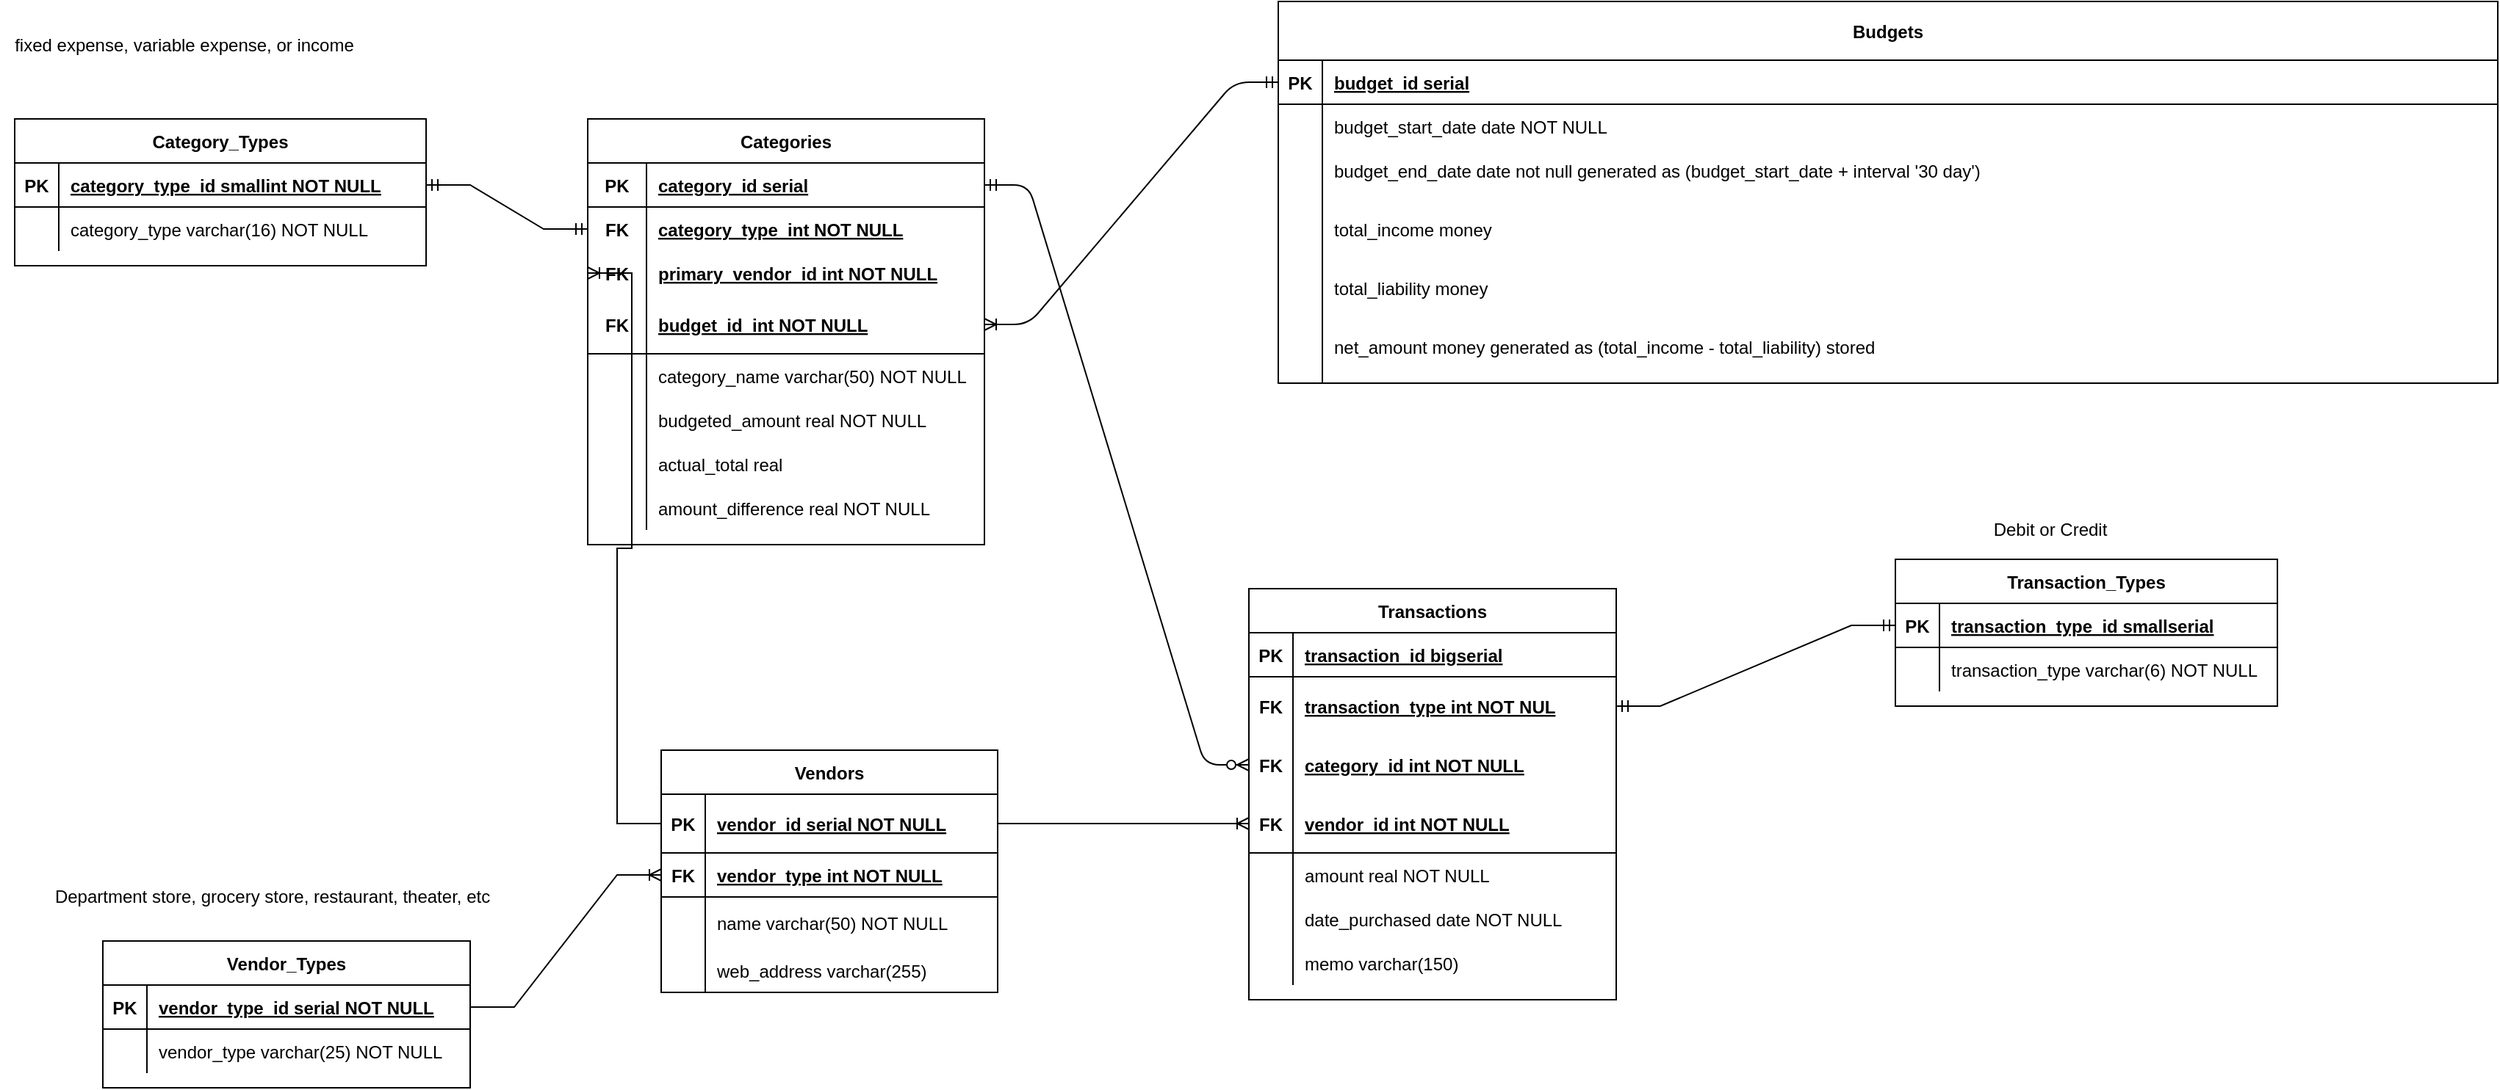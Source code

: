 <mxfile version="15.4.0" type="device"><diagram id="R2lEEEUBdFMjLlhIrx00" name="Page-1"><mxGraphModel dx="5356" dy="3713" grid="1" gridSize="10" guides="1" tooltips="1" connect="1" arrows="1" fold="1" page="1" pageScale="1" pageWidth="850" pageHeight="1100" math="0" shadow="0" extFonts="Permanent Marker^https://fonts.googleapis.com/css?family=Permanent+Marker"><root><mxCell id="0"/><mxCell id="1" parent="0"/><mxCell id="C-vyLk0tnHw3VtMMgP7b-23" value="Budgets" style="shape=table;startSize=40;container=1;collapsible=1;childLayout=tableLayout;fixedRows=1;rowLines=0;fontStyle=1;align=center;resizeLast=1;" parent="1" vertex="1"><mxGeometry x="500" y="210" width="830" height="260" as="geometry"/></mxCell><mxCell id="C-vyLk0tnHw3VtMMgP7b-24" value="" style="shape=partialRectangle;collapsible=0;dropTarget=0;pointerEvents=0;fillColor=none;points=[[0,0.5],[1,0.5]];portConstraint=eastwest;top=0;left=0;right=0;bottom=1;" parent="C-vyLk0tnHw3VtMMgP7b-23" vertex="1"><mxGeometry y="40" width="830" height="30" as="geometry"/></mxCell><mxCell id="C-vyLk0tnHw3VtMMgP7b-25" value="PK" style="shape=partialRectangle;overflow=hidden;connectable=0;fillColor=none;top=0;left=0;bottom=0;right=0;fontStyle=1;" parent="C-vyLk0tnHw3VtMMgP7b-24" vertex="1"><mxGeometry width="30" height="30" as="geometry"><mxRectangle width="30" height="30" as="alternateBounds"/></mxGeometry></mxCell><mxCell id="C-vyLk0tnHw3VtMMgP7b-26" value="budget_id serial" style="shape=partialRectangle;overflow=hidden;connectable=0;fillColor=none;top=0;left=0;bottom=0;right=0;align=left;spacingLeft=6;fontStyle=5;" parent="C-vyLk0tnHw3VtMMgP7b-24" vertex="1"><mxGeometry x="30" width="800" height="30" as="geometry"><mxRectangle width="800" height="30" as="alternateBounds"/></mxGeometry></mxCell><mxCell id="qUWkwfPhfzS0zYmgDvZt-23" value="" style="shape=partialRectangle;collapsible=0;dropTarget=0;pointerEvents=0;fillColor=none;top=0;left=0;bottom=0;right=0;points=[[0,0.5],[1,0.5]];portConstraint=eastwest;" parent="C-vyLk0tnHw3VtMMgP7b-23" vertex="1"><mxGeometry y="70" width="830" height="30" as="geometry"/></mxCell><mxCell id="qUWkwfPhfzS0zYmgDvZt-24" value="" style="shape=partialRectangle;connectable=0;fillColor=none;top=0;left=0;bottom=0;right=0;editable=1;overflow=hidden;" parent="qUWkwfPhfzS0zYmgDvZt-23" vertex="1"><mxGeometry width="30" height="30" as="geometry"><mxRectangle width="30" height="30" as="alternateBounds"/></mxGeometry></mxCell><mxCell id="qUWkwfPhfzS0zYmgDvZt-25" value="budget_start_date date NOT NULL" style="shape=partialRectangle;connectable=0;fillColor=none;top=0;left=0;bottom=0;right=0;align=left;spacingLeft=6;overflow=hidden;" parent="qUWkwfPhfzS0zYmgDvZt-23" vertex="1"><mxGeometry x="30" width="800" height="30" as="geometry"><mxRectangle width="800" height="30" as="alternateBounds"/></mxGeometry></mxCell><mxCell id="6h3p7S0z8rAu-iJ2Mbxs-1" value="" style="shape=partialRectangle;collapsible=0;dropTarget=0;pointerEvents=0;fillColor=none;top=0;left=0;bottom=0;right=0;points=[[0,0.5],[1,0.5]];portConstraint=eastwest;" parent="C-vyLk0tnHw3VtMMgP7b-23" vertex="1"><mxGeometry y="100" width="830" height="30" as="geometry"/></mxCell><mxCell id="6h3p7S0z8rAu-iJ2Mbxs-2" value="" style="shape=partialRectangle;connectable=0;fillColor=none;top=0;left=0;bottom=0;right=0;editable=1;overflow=hidden;" parent="6h3p7S0z8rAu-iJ2Mbxs-1" vertex="1"><mxGeometry width="30" height="30" as="geometry"><mxRectangle width="30" height="30" as="alternateBounds"/></mxGeometry></mxCell><mxCell id="6h3p7S0z8rAu-iJ2Mbxs-3" value="budget_end_date date not null generated as (budget_start_date + interval '30 day')" style="shape=partialRectangle;connectable=0;fillColor=none;top=0;left=0;bottom=0;right=0;align=left;spacingLeft=6;overflow=hidden;" parent="6h3p7S0z8rAu-iJ2Mbxs-1" vertex="1"><mxGeometry x="30" width="800" height="30" as="geometry"><mxRectangle width="800" height="30" as="alternateBounds"/></mxGeometry></mxCell><mxCell id="qUWkwfPhfzS0zYmgDvZt-26" value="" style="shape=partialRectangle;collapsible=0;dropTarget=0;pointerEvents=0;fillColor=none;top=0;left=0;bottom=0;right=0;points=[[0,0.5],[1,0.5]];portConstraint=eastwest;" parent="C-vyLk0tnHw3VtMMgP7b-23" vertex="1"><mxGeometry y="130" width="830" height="50" as="geometry"/></mxCell><mxCell id="qUWkwfPhfzS0zYmgDvZt-27" value="" style="shape=partialRectangle;connectable=0;fillColor=none;top=0;left=0;bottom=0;right=0;editable=1;overflow=hidden;" parent="qUWkwfPhfzS0zYmgDvZt-26" vertex="1"><mxGeometry width="30" height="50" as="geometry"><mxRectangle width="30" height="50" as="alternateBounds"/></mxGeometry></mxCell><mxCell id="qUWkwfPhfzS0zYmgDvZt-28" value="total_income money" style="shape=partialRectangle;connectable=0;fillColor=none;top=0;left=0;bottom=0;right=0;align=left;spacingLeft=6;overflow=hidden;" parent="qUWkwfPhfzS0zYmgDvZt-26" vertex="1"><mxGeometry x="30" width="800" height="50" as="geometry"><mxRectangle width="800" height="50" as="alternateBounds"/></mxGeometry></mxCell><mxCell id="qUWkwfPhfzS0zYmgDvZt-29" value="" style="shape=partialRectangle;collapsible=0;dropTarget=0;pointerEvents=0;fillColor=none;top=0;left=0;bottom=0;right=0;points=[[0,0.5],[1,0.5]];portConstraint=eastwest;" parent="C-vyLk0tnHw3VtMMgP7b-23" vertex="1"><mxGeometry y="180" width="830" height="30" as="geometry"/></mxCell><mxCell id="qUWkwfPhfzS0zYmgDvZt-30" value="" style="shape=partialRectangle;connectable=0;fillColor=none;top=0;left=0;bottom=0;right=0;editable=1;overflow=hidden;" parent="qUWkwfPhfzS0zYmgDvZt-29" vertex="1"><mxGeometry width="30" height="30" as="geometry"><mxRectangle width="30" height="30" as="alternateBounds"/></mxGeometry></mxCell><mxCell id="qUWkwfPhfzS0zYmgDvZt-31" value="total_liability money" style="shape=partialRectangle;connectable=0;fillColor=none;top=0;left=0;bottom=0;right=0;align=left;spacingLeft=6;overflow=hidden;" parent="qUWkwfPhfzS0zYmgDvZt-29" vertex="1"><mxGeometry x="30" width="800" height="30" as="geometry"><mxRectangle width="800" height="30" as="alternateBounds"/></mxGeometry></mxCell><mxCell id="qUWkwfPhfzS0zYmgDvZt-32" value="" style="shape=partialRectangle;collapsible=0;dropTarget=0;pointerEvents=0;fillColor=none;top=0;left=0;bottom=0;right=0;points=[[0,0.5],[1,0.5]];portConstraint=eastwest;" parent="C-vyLk0tnHw3VtMMgP7b-23" vertex="1"><mxGeometry y="210" width="830" height="50" as="geometry"/></mxCell><mxCell id="qUWkwfPhfzS0zYmgDvZt-33" value="" style="shape=partialRectangle;connectable=0;fillColor=none;top=0;left=0;bottom=0;right=0;editable=1;overflow=hidden;" parent="qUWkwfPhfzS0zYmgDvZt-32" vertex="1"><mxGeometry width="30" height="50" as="geometry"><mxRectangle width="30" height="50" as="alternateBounds"/></mxGeometry></mxCell><mxCell id="qUWkwfPhfzS0zYmgDvZt-34" value="net_amount money generated as (total_income - total_liability) stored" style="shape=partialRectangle;connectable=0;fillColor=none;top=0;left=0;bottom=0;right=0;align=left;spacingLeft=6;overflow=hidden;" parent="qUWkwfPhfzS0zYmgDvZt-32" vertex="1"><mxGeometry x="30" width="800" height="50" as="geometry"><mxRectangle width="800" height="50" as="alternateBounds"/></mxGeometry></mxCell><mxCell id="bCiu5yoj4tJLOMNG9qc0-5" value="Categories" style="shape=table;startSize=30;container=1;collapsible=1;childLayout=tableLayout;fixedRows=1;rowLines=0;fontStyle=1;align=center;resizeLast=1;" parent="1" vertex="1"><mxGeometry x="30" y="290" width="270" height="290.0" as="geometry"/></mxCell><mxCell id="bCiu5yoj4tJLOMNG9qc0-6" value="" style="shape=partialRectangle;collapsible=0;dropTarget=0;pointerEvents=0;fillColor=none;top=0;left=0;bottom=1;right=0;points=[[0,0.5],[1,0.5]];portConstraint=eastwest;" parent="bCiu5yoj4tJLOMNG9qc0-5" vertex="1"><mxGeometry y="30" width="270" height="30" as="geometry"/></mxCell><mxCell id="bCiu5yoj4tJLOMNG9qc0-7" value="PK" style="shape=partialRectangle;connectable=0;fillColor=none;top=0;left=0;bottom=0;right=0;fontStyle=1;overflow=hidden;" parent="bCiu5yoj4tJLOMNG9qc0-6" vertex="1"><mxGeometry width="40" height="30" as="geometry"><mxRectangle width="40" height="30" as="alternateBounds"/></mxGeometry></mxCell><mxCell id="bCiu5yoj4tJLOMNG9qc0-8" value="category_id serial" style="shape=partialRectangle;connectable=0;fillColor=none;top=0;left=0;bottom=0;right=0;align=left;spacingLeft=6;fontStyle=5;overflow=hidden;" parent="bCiu5yoj4tJLOMNG9qc0-6" vertex="1"><mxGeometry x="40" width="230" height="30" as="geometry"><mxRectangle width="230" height="30" as="alternateBounds"/></mxGeometry></mxCell><mxCell id="qUWkwfPhfzS0zYmgDvZt-4" value="" style="shape=partialRectangle;collapsible=0;dropTarget=0;pointerEvents=0;fillColor=none;top=0;left=0;bottom=0;right=0;points=[[0,0.5],[1,0.5]];portConstraint=eastwest;" parent="bCiu5yoj4tJLOMNG9qc0-5" vertex="1"><mxGeometry y="60" width="270" height="30" as="geometry"/></mxCell><mxCell id="qUWkwfPhfzS0zYmgDvZt-5" value="FK" style="shape=partialRectangle;connectable=0;fillColor=none;top=0;left=0;bottom=0;right=0;editable=1;overflow=hidden;fontStyle=1" parent="qUWkwfPhfzS0zYmgDvZt-4" vertex="1"><mxGeometry width="40" height="30" as="geometry"><mxRectangle width="40" height="30" as="alternateBounds"/></mxGeometry></mxCell><mxCell id="qUWkwfPhfzS0zYmgDvZt-6" value="category_type  int NOT NULL" style="shape=partialRectangle;connectable=0;fillColor=none;top=0;left=0;bottom=0;right=0;align=left;spacingLeft=6;overflow=hidden;fontStyle=5" parent="qUWkwfPhfzS0zYmgDvZt-4" vertex="1"><mxGeometry x="40" width="230" height="30" as="geometry"><mxRectangle width="230" height="30" as="alternateBounds"/></mxGeometry></mxCell><mxCell id="7G0obBI6wt5_uYuQG0Az-28" value="" style="shape=partialRectangle;collapsible=0;dropTarget=0;pointerEvents=0;fillColor=none;top=0;left=0;bottom=0;right=0;points=[[0,0.5],[1,0.5]];portConstraint=eastwest;" parent="bCiu5yoj4tJLOMNG9qc0-5" vertex="1"><mxGeometry y="90" width="270" height="30" as="geometry"/></mxCell><mxCell id="7G0obBI6wt5_uYuQG0Az-29" value="FK" style="shape=partialRectangle;connectable=0;fillColor=none;top=0;left=0;bottom=0;right=0;editable=1;overflow=hidden;fontStyle=1" parent="7G0obBI6wt5_uYuQG0Az-28" vertex="1"><mxGeometry width="40" height="30" as="geometry"><mxRectangle width="40" height="30" as="alternateBounds"/></mxGeometry></mxCell><mxCell id="7G0obBI6wt5_uYuQG0Az-30" value="primary_vendor_id int NOT NULL" style="shape=partialRectangle;connectable=0;fillColor=none;top=0;left=0;bottom=0;right=0;align=left;spacingLeft=6;overflow=hidden;fontStyle=5" parent="7G0obBI6wt5_uYuQG0Az-28" vertex="1"><mxGeometry x="40" width="230" height="30" as="geometry"><mxRectangle width="230" height="30" as="alternateBounds"/></mxGeometry></mxCell><mxCell id="bCiu5yoj4tJLOMNG9qc0-33" value="" style="shape=partialRectangle;collapsible=0;dropTarget=0;pointerEvents=0;fillColor=none;top=0;left=0;bottom=1;right=0;points=[[0,0.5],[1,0.5]];portConstraint=eastwest;" parent="bCiu5yoj4tJLOMNG9qc0-5" vertex="1"><mxGeometry y="120" width="270" height="40" as="geometry"/></mxCell><mxCell id="bCiu5yoj4tJLOMNG9qc0-34" value="FK" style="shape=partialRectangle;connectable=0;fillColor=none;top=0;left=0;bottom=0;right=0;fontStyle=1;overflow=hidden;" parent="bCiu5yoj4tJLOMNG9qc0-33" vertex="1"><mxGeometry width="40" height="40" as="geometry"><mxRectangle width="40" height="40" as="alternateBounds"/></mxGeometry></mxCell><mxCell id="bCiu5yoj4tJLOMNG9qc0-35" value="budget_id  int NOT NULL" style="shape=partialRectangle;connectable=0;fillColor=none;top=0;left=0;bottom=0;right=0;align=left;spacingLeft=6;fontStyle=5;overflow=hidden;" parent="bCiu5yoj4tJLOMNG9qc0-33" vertex="1"><mxGeometry x="40" width="230" height="40" as="geometry"><mxRectangle width="230" height="40" as="alternateBounds"/></mxGeometry></mxCell><mxCell id="bCiu5yoj4tJLOMNG9qc0-9" value="" style="shape=partialRectangle;collapsible=0;dropTarget=0;pointerEvents=0;fillColor=none;top=0;left=0;bottom=0;right=0;points=[[0,0.5],[1,0.5]];portConstraint=eastwest;" parent="bCiu5yoj4tJLOMNG9qc0-5" vertex="1"><mxGeometry y="160" width="270" height="30" as="geometry"/></mxCell><mxCell id="bCiu5yoj4tJLOMNG9qc0-10" value="" style="shape=partialRectangle;connectable=0;fillColor=none;top=0;left=0;bottom=0;right=0;editable=1;overflow=hidden;" parent="bCiu5yoj4tJLOMNG9qc0-9" vertex="1"><mxGeometry width="40" height="30" as="geometry"><mxRectangle width="40" height="30" as="alternateBounds"/></mxGeometry></mxCell><mxCell id="bCiu5yoj4tJLOMNG9qc0-11" value="category_name varchar(50) NOT NULL" style="shape=partialRectangle;connectable=0;fillColor=none;top=0;left=0;bottom=0;right=0;align=left;spacingLeft=6;overflow=hidden;" parent="bCiu5yoj4tJLOMNG9qc0-9" vertex="1"><mxGeometry x="40" width="230" height="30" as="geometry"><mxRectangle width="230" height="30" as="alternateBounds"/></mxGeometry></mxCell><mxCell id="tl5vBV0UlbsPllVj6zIj-29" value="" style="shape=partialRectangle;collapsible=0;dropTarget=0;pointerEvents=0;fillColor=none;top=0;left=0;bottom=0;right=0;points=[[0,0.5],[1,0.5]];portConstraint=eastwest;" parent="bCiu5yoj4tJLOMNG9qc0-5" vertex="1"><mxGeometry y="190" width="270" height="30" as="geometry"/></mxCell><mxCell id="tl5vBV0UlbsPllVj6zIj-30" value="" style="shape=partialRectangle;connectable=0;fillColor=none;top=0;left=0;bottom=0;right=0;editable=1;overflow=hidden;" parent="tl5vBV0UlbsPllVj6zIj-29" vertex="1"><mxGeometry width="40" height="30" as="geometry"><mxRectangle width="40" height="30" as="alternateBounds"/></mxGeometry></mxCell><mxCell id="tl5vBV0UlbsPllVj6zIj-31" value="budgeted_amount real NOT NULL" style="shape=partialRectangle;connectable=0;fillColor=none;top=0;left=0;bottom=0;right=0;align=left;spacingLeft=6;overflow=hidden;" parent="tl5vBV0UlbsPllVj6zIj-29" vertex="1"><mxGeometry x="40" width="230" height="30" as="geometry"><mxRectangle width="230" height="30" as="alternateBounds"/></mxGeometry></mxCell><mxCell id="tl5vBV0UlbsPllVj6zIj-32" value="" style="shape=partialRectangle;collapsible=0;dropTarget=0;pointerEvents=0;fillColor=none;top=0;left=0;bottom=0;right=0;points=[[0,0.5],[1,0.5]];portConstraint=eastwest;" parent="bCiu5yoj4tJLOMNG9qc0-5" vertex="1"><mxGeometry y="220" width="270" height="30" as="geometry"/></mxCell><mxCell id="tl5vBV0UlbsPllVj6zIj-33" value="" style="shape=partialRectangle;connectable=0;fillColor=none;top=0;left=0;bottom=0;right=0;editable=1;overflow=hidden;" parent="tl5vBV0UlbsPllVj6zIj-32" vertex="1"><mxGeometry width="40" height="30" as="geometry"><mxRectangle width="40" height="30" as="alternateBounds"/></mxGeometry></mxCell><mxCell id="tl5vBV0UlbsPllVj6zIj-34" value="actual_total real" style="shape=partialRectangle;connectable=0;fillColor=none;top=0;left=0;bottom=0;right=0;align=left;spacingLeft=6;overflow=hidden;" parent="tl5vBV0UlbsPllVj6zIj-32" vertex="1"><mxGeometry x="40" width="230" height="30" as="geometry"><mxRectangle width="230" height="30" as="alternateBounds"/></mxGeometry></mxCell><mxCell id="qUWkwfPhfzS0zYmgDvZt-1" value="" style="shape=partialRectangle;collapsible=0;dropTarget=0;pointerEvents=0;fillColor=none;top=0;left=0;bottom=0;right=0;points=[[0,0.5],[1,0.5]];portConstraint=eastwest;" parent="bCiu5yoj4tJLOMNG9qc0-5" vertex="1"><mxGeometry y="250" width="270" height="30" as="geometry"/></mxCell><mxCell id="qUWkwfPhfzS0zYmgDvZt-2" value="" style="shape=partialRectangle;connectable=0;fillColor=none;top=0;left=0;bottom=0;right=0;editable=1;overflow=hidden;" parent="qUWkwfPhfzS0zYmgDvZt-1" vertex="1"><mxGeometry width="40" height="30" as="geometry"><mxRectangle width="40" height="30" as="alternateBounds"/></mxGeometry></mxCell><mxCell id="qUWkwfPhfzS0zYmgDvZt-3" value="amount_difference real NOT NULL" style="shape=partialRectangle;connectable=0;fillColor=none;top=0;left=0;bottom=0;right=0;align=left;spacingLeft=6;overflow=hidden;" parent="qUWkwfPhfzS0zYmgDvZt-1" vertex="1"><mxGeometry x="40" width="230" height="30" as="geometry"><mxRectangle width="230" height="30" as="alternateBounds"/></mxGeometry></mxCell><mxCell id="bCiu5yoj4tJLOMNG9qc0-19" value="" style="edgeStyle=entityRelationEdgeStyle;fontSize=12;html=1;endArrow=ERoneToMany;startArrow=ERmandOne;exitX=0;exitY=0.5;exitDx=0;exitDy=0;entryX=1;entryY=0.5;entryDx=0;entryDy=0;" parent="1" source="C-vyLk0tnHw3VtMMgP7b-24" target="bCiu5yoj4tJLOMNG9qc0-33" edge="1"><mxGeometry width="100" height="100" relative="1" as="geometry"><mxPoint x="497.75" y="297.29" as="sourcePoint"/><mxPoint x="440" y="270" as="targetPoint"/></mxGeometry></mxCell><mxCell id="bCiu5yoj4tJLOMNG9qc0-20" value="Transactions" style="shape=table;startSize=30;container=1;collapsible=1;childLayout=tableLayout;fixedRows=1;rowLines=0;fontStyle=1;align=center;resizeLast=1;" parent="1" vertex="1"><mxGeometry x="480" y="610" width="250" height="280" as="geometry"/></mxCell><mxCell id="bCiu5yoj4tJLOMNG9qc0-21" value="" style="shape=partialRectangle;collapsible=0;dropTarget=0;pointerEvents=0;fillColor=none;top=0;left=0;bottom=1;right=0;points=[[0,0.5],[1,0.5]];portConstraint=eastwest;" parent="bCiu5yoj4tJLOMNG9qc0-20" vertex="1"><mxGeometry y="30" width="250" height="30" as="geometry"/></mxCell><mxCell id="bCiu5yoj4tJLOMNG9qc0-22" value="PK" style="shape=partialRectangle;connectable=0;fillColor=none;top=0;left=0;bottom=0;right=0;fontStyle=1;overflow=hidden;" parent="bCiu5yoj4tJLOMNG9qc0-21" vertex="1"><mxGeometry width="30" height="30" as="geometry"><mxRectangle width="30" height="30" as="alternateBounds"/></mxGeometry></mxCell><mxCell id="bCiu5yoj4tJLOMNG9qc0-23" value="transaction_id bigserial" style="shape=partialRectangle;connectable=0;fillColor=none;top=0;left=0;bottom=0;right=0;align=left;spacingLeft=6;fontStyle=5;overflow=hidden;" parent="bCiu5yoj4tJLOMNG9qc0-21" vertex="1"><mxGeometry x="30" width="220" height="30" as="geometry"><mxRectangle width="220" height="30" as="alternateBounds"/></mxGeometry></mxCell><mxCell id="qUWkwfPhfzS0zYmgDvZt-41" value="" style="shape=partialRectangle;collapsible=0;dropTarget=0;pointerEvents=0;fillColor=none;top=0;left=0;bottom=0;right=0;points=[[0,0.5],[1,0.5]];portConstraint=eastwest;" parent="bCiu5yoj4tJLOMNG9qc0-20" vertex="1"><mxGeometry y="60" width="250" height="40" as="geometry"/></mxCell><mxCell id="qUWkwfPhfzS0zYmgDvZt-42" value="FK" style="shape=partialRectangle;connectable=0;fillColor=none;top=0;left=0;bottom=0;right=0;editable=1;overflow=hidden;fontStyle=1" parent="qUWkwfPhfzS0zYmgDvZt-41" vertex="1"><mxGeometry width="30" height="40" as="geometry"><mxRectangle width="30" height="40" as="alternateBounds"/></mxGeometry></mxCell><mxCell id="qUWkwfPhfzS0zYmgDvZt-43" value="transaction_type int NOT NUL" style="shape=partialRectangle;connectable=0;fillColor=none;top=0;left=0;bottom=0;right=0;align=left;spacingLeft=6;overflow=hidden;fontStyle=5" parent="qUWkwfPhfzS0zYmgDvZt-41" vertex="1"><mxGeometry x="30" width="220" height="40" as="geometry"><mxRectangle width="220" height="40" as="alternateBounds"/></mxGeometry></mxCell><mxCell id="bCiu5yoj4tJLOMNG9qc0-30" value="" style="shape=partialRectangle;collapsible=0;dropTarget=0;pointerEvents=0;fillColor=none;top=0;left=0;bottom=0;right=0;points=[[0,0.5],[1,0.5]];portConstraint=eastwest;" parent="bCiu5yoj4tJLOMNG9qc0-20" vertex="1"><mxGeometry y="100" width="250" height="40" as="geometry"/></mxCell><mxCell id="bCiu5yoj4tJLOMNG9qc0-31" value="FK" style="shape=partialRectangle;connectable=0;fillColor=none;top=0;left=0;bottom=0;right=0;editable=1;overflow=hidden;fontStyle=1" parent="bCiu5yoj4tJLOMNG9qc0-30" vertex="1"><mxGeometry width="30" height="40" as="geometry"><mxRectangle width="30" height="40" as="alternateBounds"/></mxGeometry></mxCell><mxCell id="bCiu5yoj4tJLOMNG9qc0-32" value="category_id int NOT NULL" style="shape=partialRectangle;connectable=0;fillColor=none;top=0;left=0;bottom=0;right=0;align=left;spacingLeft=6;overflow=hidden;fontStyle=5" parent="bCiu5yoj4tJLOMNG9qc0-30" vertex="1"><mxGeometry x="30" width="220" height="40" as="geometry"><mxRectangle width="220" height="40" as="alternateBounds"/></mxGeometry></mxCell><mxCell id="bCiu5yoj4tJLOMNG9qc0-49" value="" style="shape=partialRectangle;collapsible=0;dropTarget=0;pointerEvents=0;fillColor=none;top=0;left=0;bottom=1;right=0;points=[[0,0.5],[1,0.5]];portConstraint=eastwest;" parent="bCiu5yoj4tJLOMNG9qc0-20" vertex="1"><mxGeometry y="140" width="250" height="40" as="geometry"/></mxCell><mxCell id="bCiu5yoj4tJLOMNG9qc0-50" value="FK" style="shape=partialRectangle;connectable=0;fillColor=none;top=0;left=0;bottom=0;right=0;fontStyle=1;overflow=hidden;" parent="bCiu5yoj4tJLOMNG9qc0-49" vertex="1"><mxGeometry width="30" height="40" as="geometry"><mxRectangle width="30" height="40" as="alternateBounds"/></mxGeometry></mxCell><mxCell id="bCiu5yoj4tJLOMNG9qc0-51" value="vendor_id int NOT NULL" style="shape=partialRectangle;connectable=0;fillColor=none;top=0;left=0;bottom=0;right=0;align=left;spacingLeft=6;fontStyle=5;overflow=hidden;" parent="bCiu5yoj4tJLOMNG9qc0-49" vertex="1"><mxGeometry x="30" width="220" height="40" as="geometry"><mxRectangle width="220" height="40" as="alternateBounds"/></mxGeometry></mxCell><mxCell id="bCiu5yoj4tJLOMNG9qc0-52" value="" style="shape=partialRectangle;collapsible=0;dropTarget=0;pointerEvents=0;fillColor=none;top=0;left=0;bottom=0;right=0;points=[[0,0.5],[1,0.5]];portConstraint=eastwest;" parent="bCiu5yoj4tJLOMNG9qc0-20" vertex="1"><mxGeometry y="180" width="250" height="30" as="geometry"/></mxCell><mxCell id="bCiu5yoj4tJLOMNG9qc0-53" value="" style="shape=partialRectangle;connectable=0;fillColor=none;top=0;left=0;bottom=0;right=0;editable=1;overflow=hidden;" parent="bCiu5yoj4tJLOMNG9qc0-52" vertex="1"><mxGeometry width="30" height="30" as="geometry"><mxRectangle width="30" height="30" as="alternateBounds"/></mxGeometry></mxCell><mxCell id="bCiu5yoj4tJLOMNG9qc0-54" value="amount real NOT NULL" style="shape=partialRectangle;connectable=0;fillColor=none;top=0;left=0;bottom=0;right=0;align=left;spacingLeft=6;overflow=hidden;" parent="bCiu5yoj4tJLOMNG9qc0-52" vertex="1"><mxGeometry x="30" width="220" height="30" as="geometry"><mxRectangle width="220" height="30" as="alternateBounds"/></mxGeometry></mxCell><mxCell id="bCiu5yoj4tJLOMNG9qc0-27" value="" style="shape=partialRectangle;collapsible=0;dropTarget=0;pointerEvents=0;fillColor=none;top=0;left=0;bottom=0;right=0;points=[[0,0.5],[1,0.5]];portConstraint=eastwest;" parent="bCiu5yoj4tJLOMNG9qc0-20" vertex="1"><mxGeometry y="210" width="250" height="30" as="geometry"/></mxCell><mxCell id="bCiu5yoj4tJLOMNG9qc0-28" value="" style="shape=partialRectangle;connectable=0;fillColor=none;top=0;left=0;bottom=0;right=0;editable=1;overflow=hidden;" parent="bCiu5yoj4tJLOMNG9qc0-27" vertex="1"><mxGeometry width="30" height="30" as="geometry"><mxRectangle width="30" height="30" as="alternateBounds"/></mxGeometry></mxCell><mxCell id="bCiu5yoj4tJLOMNG9qc0-29" value="date_purchased date NOT NULL" style="shape=partialRectangle;connectable=0;fillColor=none;top=0;left=0;bottom=0;right=0;align=left;spacingLeft=6;overflow=hidden;" parent="bCiu5yoj4tJLOMNG9qc0-27" vertex="1"><mxGeometry x="30" width="220" height="30" as="geometry"><mxRectangle width="220" height="30" as="alternateBounds"/></mxGeometry></mxCell><mxCell id="qUWkwfPhfzS0zYmgDvZt-35" value="" style="shape=partialRectangle;collapsible=0;dropTarget=0;pointerEvents=0;fillColor=none;top=0;left=0;bottom=0;right=0;points=[[0,0.5],[1,0.5]];portConstraint=eastwest;" parent="bCiu5yoj4tJLOMNG9qc0-20" vertex="1"><mxGeometry y="240" width="250" height="30" as="geometry"/></mxCell><mxCell id="qUWkwfPhfzS0zYmgDvZt-36" value="" style="shape=partialRectangle;connectable=0;fillColor=none;top=0;left=0;bottom=0;right=0;editable=1;overflow=hidden;" parent="qUWkwfPhfzS0zYmgDvZt-35" vertex="1"><mxGeometry width="30" height="30" as="geometry"><mxRectangle width="30" height="30" as="alternateBounds"/></mxGeometry></mxCell><mxCell id="qUWkwfPhfzS0zYmgDvZt-37" value="memo varchar(150)" style="shape=partialRectangle;connectable=0;fillColor=none;top=0;left=0;bottom=0;right=0;align=left;spacingLeft=6;overflow=hidden;" parent="qUWkwfPhfzS0zYmgDvZt-35" vertex="1"><mxGeometry x="30" width="220" height="30" as="geometry"><mxRectangle width="220" height="30" as="alternateBounds"/></mxGeometry></mxCell><mxCell id="bCiu5yoj4tJLOMNG9qc0-55" value="" style="edgeStyle=entityRelationEdgeStyle;fontSize=12;html=1;endArrow=ERzeroToMany;startArrow=ERmandOne;entryX=0;entryY=0.5;entryDx=0;entryDy=0;exitX=1;exitY=0.5;exitDx=0;exitDy=0;" parent="1" source="bCiu5yoj4tJLOMNG9qc0-6" target="bCiu5yoj4tJLOMNG9qc0-30" edge="1"><mxGeometry width="100" height="100" relative="1" as="geometry"><mxPoint x="240" y="500" as="sourcePoint"/><mxPoint x="280" y="620" as="targetPoint"/></mxGeometry></mxCell><mxCell id="qUWkwfPhfzS0zYmgDvZt-8" value="Category_Types" style="shape=table;startSize=30;container=1;collapsible=1;childLayout=tableLayout;fixedRows=1;rowLines=0;fontStyle=1;align=center;resizeLast=1;" parent="1" vertex="1"><mxGeometry x="-360" y="290" width="280" height="100" as="geometry"/></mxCell><mxCell id="qUWkwfPhfzS0zYmgDvZt-9" value="" style="shape=partialRectangle;collapsible=0;dropTarget=0;pointerEvents=0;fillColor=none;top=0;left=0;bottom=1;right=0;points=[[0,0.5],[1,0.5]];portConstraint=eastwest;" parent="qUWkwfPhfzS0zYmgDvZt-8" vertex="1"><mxGeometry y="30" width="280" height="30" as="geometry"/></mxCell><mxCell id="qUWkwfPhfzS0zYmgDvZt-10" value="PK" style="shape=partialRectangle;connectable=0;fillColor=none;top=0;left=0;bottom=0;right=0;fontStyle=1;overflow=hidden;" parent="qUWkwfPhfzS0zYmgDvZt-9" vertex="1"><mxGeometry width="30" height="30" as="geometry"><mxRectangle width="30" height="30" as="alternateBounds"/></mxGeometry></mxCell><mxCell id="qUWkwfPhfzS0zYmgDvZt-11" value="category_type_id smallint NOT NULL" style="shape=partialRectangle;connectable=0;fillColor=none;top=0;left=0;bottom=0;right=0;align=left;spacingLeft=6;fontStyle=5;overflow=hidden;" parent="qUWkwfPhfzS0zYmgDvZt-9" vertex="1"><mxGeometry x="30" width="250" height="30" as="geometry"><mxRectangle width="250" height="30" as="alternateBounds"/></mxGeometry></mxCell><mxCell id="qUWkwfPhfzS0zYmgDvZt-12" value="" style="shape=partialRectangle;collapsible=0;dropTarget=0;pointerEvents=0;fillColor=none;top=0;left=0;bottom=0;right=0;points=[[0,0.5],[1,0.5]];portConstraint=eastwest;" parent="qUWkwfPhfzS0zYmgDvZt-8" vertex="1"><mxGeometry y="60" width="280" height="30" as="geometry"/></mxCell><mxCell id="qUWkwfPhfzS0zYmgDvZt-13" value="" style="shape=partialRectangle;connectable=0;fillColor=none;top=0;left=0;bottom=0;right=0;editable=1;overflow=hidden;" parent="qUWkwfPhfzS0zYmgDvZt-12" vertex="1"><mxGeometry width="30" height="30" as="geometry"><mxRectangle width="30" height="30" as="alternateBounds"/></mxGeometry></mxCell><mxCell id="qUWkwfPhfzS0zYmgDvZt-14" value="category_type varchar(16) NOT NULL" style="shape=partialRectangle;connectable=0;fillColor=none;top=0;left=0;bottom=0;right=0;align=left;spacingLeft=6;overflow=hidden;" parent="qUWkwfPhfzS0zYmgDvZt-12" vertex="1"><mxGeometry x="30" width="250" height="30" as="geometry"><mxRectangle width="250" height="30" as="alternateBounds"/></mxGeometry></mxCell><mxCell id="qUWkwfPhfzS0zYmgDvZt-21" value="fixed expense, variable expense, or income" style="text;html=1;align=center;verticalAlign=middle;resizable=0;points=[];autosize=1;strokeColor=none;fillColor=none;" parent="1" vertex="1"><mxGeometry x="-370" y="230" width="250" height="20" as="geometry"/></mxCell><mxCell id="qUWkwfPhfzS0zYmgDvZt-22" value="" style="edgeStyle=entityRelationEdgeStyle;fontSize=12;html=1;endArrow=ERmandOne;startArrow=ERmandOne;rounded=0;exitX=1;exitY=0.5;exitDx=0;exitDy=0;entryX=0;entryY=0.5;entryDx=0;entryDy=0;" parent="1" source="qUWkwfPhfzS0zYmgDvZt-9" target="qUWkwfPhfzS0zYmgDvZt-4" edge="1"><mxGeometry width="100" height="100" relative="1" as="geometry"><mxPoint x="-90" y="480" as="sourcePoint"/><mxPoint x="10" y="380" as="targetPoint"/></mxGeometry></mxCell><mxCell id="qUWkwfPhfzS0zYmgDvZt-44" value="Transaction_Types" style="shape=table;startSize=30;container=1;collapsible=1;childLayout=tableLayout;fixedRows=1;rowLines=0;fontStyle=1;align=center;resizeLast=1;" parent="1" vertex="1"><mxGeometry x="920" y="590" width="260" height="100" as="geometry"/></mxCell><mxCell id="qUWkwfPhfzS0zYmgDvZt-45" value="" style="shape=partialRectangle;collapsible=0;dropTarget=0;pointerEvents=0;fillColor=none;top=0;left=0;bottom=1;right=0;points=[[0,0.5],[1,0.5]];portConstraint=eastwest;" parent="qUWkwfPhfzS0zYmgDvZt-44" vertex="1"><mxGeometry y="30" width="260" height="30" as="geometry"/></mxCell><mxCell id="qUWkwfPhfzS0zYmgDvZt-46" value="PK" style="shape=partialRectangle;connectable=0;fillColor=none;top=0;left=0;bottom=0;right=0;fontStyle=1;overflow=hidden;" parent="qUWkwfPhfzS0zYmgDvZt-45" vertex="1"><mxGeometry width="30" height="30" as="geometry"><mxRectangle width="30" height="30" as="alternateBounds"/></mxGeometry></mxCell><mxCell id="qUWkwfPhfzS0zYmgDvZt-47" value="transaction_type_id smallserial" style="shape=partialRectangle;connectable=0;fillColor=none;top=0;left=0;bottom=0;right=0;align=left;spacingLeft=6;fontStyle=5;overflow=hidden;" parent="qUWkwfPhfzS0zYmgDvZt-45" vertex="1"><mxGeometry x="30" width="230" height="30" as="geometry"><mxRectangle width="230" height="30" as="alternateBounds"/></mxGeometry></mxCell><mxCell id="qUWkwfPhfzS0zYmgDvZt-48" value="" style="shape=partialRectangle;collapsible=0;dropTarget=0;pointerEvents=0;fillColor=none;top=0;left=0;bottom=0;right=0;points=[[0,0.5],[1,0.5]];portConstraint=eastwest;" parent="qUWkwfPhfzS0zYmgDvZt-44" vertex="1"><mxGeometry y="60" width="260" height="30" as="geometry"/></mxCell><mxCell id="qUWkwfPhfzS0zYmgDvZt-49" value="" style="shape=partialRectangle;connectable=0;fillColor=none;top=0;left=0;bottom=0;right=0;editable=1;overflow=hidden;" parent="qUWkwfPhfzS0zYmgDvZt-48" vertex="1"><mxGeometry width="30" height="30" as="geometry"><mxRectangle width="30" height="30" as="alternateBounds"/></mxGeometry></mxCell><mxCell id="qUWkwfPhfzS0zYmgDvZt-50" value="transaction_type varchar(6) NOT NULL" style="shape=partialRectangle;connectable=0;fillColor=none;top=0;left=0;bottom=0;right=0;align=left;spacingLeft=6;overflow=hidden;" parent="qUWkwfPhfzS0zYmgDvZt-48" vertex="1"><mxGeometry x="30" width="230" height="30" as="geometry"><mxRectangle width="230" height="30" as="alternateBounds"/></mxGeometry></mxCell><mxCell id="qUWkwfPhfzS0zYmgDvZt-57" value="Debit or Credit" style="text;html=1;align=center;verticalAlign=middle;resizable=0;points=[];autosize=1;strokeColor=none;fillColor=none;" parent="1" vertex="1"><mxGeometry x="980" y="560" width="90" height="20" as="geometry"/></mxCell><mxCell id="qUWkwfPhfzS0zYmgDvZt-58" value="" style="edgeStyle=entityRelationEdgeStyle;fontSize=12;html=1;endArrow=ERmandOne;startArrow=ERmandOne;rounded=0;entryX=0;entryY=0.5;entryDx=0;entryDy=0;exitX=1;exitY=0.5;exitDx=0;exitDy=0;" parent="1" source="qUWkwfPhfzS0zYmgDvZt-41" target="qUWkwfPhfzS0zYmgDvZt-45" edge="1"><mxGeometry width="100" height="100" relative="1" as="geometry"><mxPoint x="760" y="820" as="sourcePoint"/><mxPoint x="860" y="720" as="targetPoint"/></mxGeometry></mxCell><mxCell id="7G0obBI6wt5_uYuQG0Az-14" value="Vendors" style="shape=table;startSize=30;container=1;collapsible=1;childLayout=tableLayout;fixedRows=1;rowLines=0;fontStyle=1;align=center;resizeLast=1;" parent="1" vertex="1"><mxGeometry x="80" y="720" width="229" height="165.0" as="geometry"/></mxCell><mxCell id="7G0obBI6wt5_uYuQG0Az-15" value="" style="shape=partialRectangle;collapsible=0;dropTarget=0;pointerEvents=0;fillColor=none;top=0;left=0;bottom=1;right=0;points=[[0,0.5],[1,0.5]];portConstraint=eastwest;" parent="7G0obBI6wt5_uYuQG0Az-14" vertex="1"><mxGeometry y="30" width="229" height="40" as="geometry"/></mxCell><mxCell id="7G0obBI6wt5_uYuQG0Az-16" value="PK" style="shape=partialRectangle;connectable=0;fillColor=none;top=0;left=0;bottom=0;right=0;fontStyle=1;overflow=hidden;" parent="7G0obBI6wt5_uYuQG0Az-15" vertex="1"><mxGeometry width="30" height="40" as="geometry"><mxRectangle width="30" height="40" as="alternateBounds"/></mxGeometry></mxCell><mxCell id="7G0obBI6wt5_uYuQG0Az-17" value="vendor_id serial NOT NULL" style="shape=partialRectangle;connectable=0;fillColor=none;top=0;left=0;bottom=0;right=0;align=left;spacingLeft=6;fontStyle=5;overflow=hidden;" parent="7G0obBI6wt5_uYuQG0Az-15" vertex="1"><mxGeometry x="30" width="199" height="40" as="geometry"><mxRectangle width="199" height="40" as="alternateBounds"/></mxGeometry></mxCell><mxCell id="7G0obBI6wt5_uYuQG0Az-38" value="" style="shape=partialRectangle;collapsible=0;dropTarget=0;pointerEvents=0;fillColor=none;top=0;left=0;bottom=1;right=0;points=[[0,0.5],[1,0.5]];portConstraint=eastwest;" parent="7G0obBI6wt5_uYuQG0Az-14" vertex="1"><mxGeometry y="70" width="229" height="30" as="geometry"/></mxCell><mxCell id="7G0obBI6wt5_uYuQG0Az-39" value="FK" style="shape=partialRectangle;connectable=0;fillColor=none;top=0;left=0;bottom=0;right=0;fontStyle=1;overflow=hidden;" parent="7G0obBI6wt5_uYuQG0Az-38" vertex="1"><mxGeometry width="30" height="30" as="geometry"><mxRectangle width="30" height="30" as="alternateBounds"/></mxGeometry></mxCell><mxCell id="7G0obBI6wt5_uYuQG0Az-40" value="vendor_type int NOT NULL" style="shape=partialRectangle;connectable=0;fillColor=none;top=0;left=0;bottom=0;right=0;align=left;spacingLeft=6;fontStyle=5;overflow=hidden;" parent="7G0obBI6wt5_uYuQG0Az-38" vertex="1"><mxGeometry x="30" width="199" height="30" as="geometry"><mxRectangle width="199" height="30" as="alternateBounds"/></mxGeometry></mxCell><mxCell id="7G0obBI6wt5_uYuQG0Az-18" value="" style="shape=partialRectangle;collapsible=0;dropTarget=0;pointerEvents=0;fillColor=none;top=0;left=0;bottom=0;right=0;points=[[0,0.5],[1,0.5]];portConstraint=eastwest;" parent="7G0obBI6wt5_uYuQG0Az-14" vertex="1"><mxGeometry y="100" width="229" height="35" as="geometry"/></mxCell><mxCell id="7G0obBI6wt5_uYuQG0Az-19" value="" style="shape=partialRectangle;connectable=0;fillColor=none;top=0;left=0;bottom=0;right=0;editable=1;overflow=hidden;" parent="7G0obBI6wt5_uYuQG0Az-18" vertex="1"><mxGeometry width="30" height="35" as="geometry"><mxRectangle width="30" height="35" as="alternateBounds"/></mxGeometry></mxCell><mxCell id="7G0obBI6wt5_uYuQG0Az-20" value="name varchar(50) NOT NULL" style="shape=partialRectangle;connectable=0;fillColor=none;top=0;left=0;bottom=0;right=0;align=left;spacingLeft=6;overflow=hidden;" parent="7G0obBI6wt5_uYuQG0Az-18" vertex="1"><mxGeometry x="30" width="199" height="35" as="geometry"><mxRectangle width="199" height="35" as="alternateBounds"/></mxGeometry></mxCell><mxCell id="7G0obBI6wt5_uYuQG0Az-48" value="" style="shape=partialRectangle;collapsible=0;dropTarget=0;pointerEvents=0;fillColor=none;top=0;left=0;bottom=0;right=0;points=[[0,0.5],[1,0.5]];portConstraint=eastwest;" parent="7G0obBI6wt5_uYuQG0Az-14" vertex="1"><mxGeometry y="135" width="229" height="30" as="geometry"/></mxCell><mxCell id="7G0obBI6wt5_uYuQG0Az-49" value="" style="shape=partialRectangle;connectable=0;fillColor=none;top=0;left=0;bottom=0;right=0;editable=1;overflow=hidden;" parent="7G0obBI6wt5_uYuQG0Az-48" vertex="1"><mxGeometry width="30" height="30" as="geometry"><mxRectangle width="30" height="30" as="alternateBounds"/></mxGeometry></mxCell><mxCell id="7G0obBI6wt5_uYuQG0Az-50" value="web_address varchar(255) " style="shape=partialRectangle;connectable=0;fillColor=none;top=0;left=0;bottom=0;right=0;align=left;spacingLeft=6;overflow=hidden;" parent="7G0obBI6wt5_uYuQG0Az-48" vertex="1"><mxGeometry x="30" width="199" height="30" as="geometry"><mxRectangle width="199" height="30" as="alternateBounds"/></mxGeometry></mxCell><mxCell id="7G0obBI6wt5_uYuQG0Az-27" value="" style="edgeStyle=entityRelationEdgeStyle;fontSize=12;html=1;endArrow=ERoneToMany;rounded=0;entryX=0;entryY=0.5;entryDx=0;entryDy=0;" parent="1" source="7G0obBI6wt5_uYuQG0Az-15" target="bCiu5yoj4tJLOMNG9qc0-49" edge="1"><mxGeometry width="100" height="100" relative="1" as="geometry"><mxPoint x="850" y="920" as="sourcePoint"/><mxPoint x="430" y="830" as="targetPoint"/></mxGeometry></mxCell><mxCell id="7G0obBI6wt5_uYuQG0Az-31" value="" style="edgeStyle=entityRelationEdgeStyle;fontSize=12;html=1;endArrow=ERoneToMany;rounded=0;entryX=0;entryY=0.5;entryDx=0;entryDy=0;exitX=0;exitY=0.5;exitDx=0;exitDy=0;" parent="1" source="7G0obBI6wt5_uYuQG0Az-15" target="7G0obBI6wt5_uYuQG0Az-28" edge="1"><mxGeometry width="100" height="100" relative="1" as="geometry"><mxPoint x="-130" y="730" as="sourcePoint"/><mxPoint x="-30" y="630" as="targetPoint"/></mxGeometry></mxCell><mxCell id="7G0obBI6wt5_uYuQG0Az-41" value="Vendor_Types" style="shape=table;startSize=30;container=1;collapsible=1;childLayout=tableLayout;fixedRows=1;rowLines=0;fontStyle=1;align=center;resizeLast=1;" parent="1" vertex="1"><mxGeometry x="-300" y="850" width="250" height="100.0" as="geometry"/></mxCell><mxCell id="7G0obBI6wt5_uYuQG0Az-42" value="" style="shape=partialRectangle;collapsible=0;dropTarget=0;pointerEvents=0;fillColor=none;top=0;left=0;bottom=1;right=0;points=[[0,0.5],[1,0.5]];portConstraint=eastwest;" parent="7G0obBI6wt5_uYuQG0Az-41" vertex="1"><mxGeometry y="30" width="250" height="30" as="geometry"/></mxCell><mxCell id="7G0obBI6wt5_uYuQG0Az-43" value="PK" style="shape=partialRectangle;connectable=0;fillColor=none;top=0;left=0;bottom=0;right=0;fontStyle=1;overflow=hidden;" parent="7G0obBI6wt5_uYuQG0Az-42" vertex="1"><mxGeometry width="30" height="30" as="geometry"><mxRectangle width="30" height="30" as="alternateBounds"/></mxGeometry></mxCell><mxCell id="7G0obBI6wt5_uYuQG0Az-44" value="vendor_type_id serial NOT NULL" style="shape=partialRectangle;connectable=0;fillColor=none;top=0;left=0;bottom=0;right=0;align=left;spacingLeft=6;fontStyle=5;overflow=hidden;" parent="7G0obBI6wt5_uYuQG0Az-42" vertex="1"><mxGeometry x="30" width="220" height="30" as="geometry"><mxRectangle width="220" height="30" as="alternateBounds"/></mxGeometry></mxCell><mxCell id="7G0obBI6wt5_uYuQG0Az-45" value="" style="shape=partialRectangle;collapsible=0;dropTarget=0;pointerEvents=0;fillColor=none;top=0;left=0;bottom=0;right=0;points=[[0,0.5],[1,0.5]];portConstraint=eastwest;" parent="7G0obBI6wt5_uYuQG0Az-41" vertex="1"><mxGeometry y="60" width="250" height="30" as="geometry"/></mxCell><mxCell id="7G0obBI6wt5_uYuQG0Az-46" value="" style="shape=partialRectangle;connectable=0;fillColor=none;top=0;left=0;bottom=0;right=0;editable=1;overflow=hidden;" parent="7G0obBI6wt5_uYuQG0Az-45" vertex="1"><mxGeometry width="30" height="30" as="geometry"><mxRectangle width="30" height="30" as="alternateBounds"/></mxGeometry></mxCell><mxCell id="7G0obBI6wt5_uYuQG0Az-47" value="vendor_type varchar(25) NOT NULL" style="shape=partialRectangle;connectable=0;fillColor=none;top=0;left=0;bottom=0;right=0;align=left;spacingLeft=6;overflow=hidden;" parent="7G0obBI6wt5_uYuQG0Az-45" vertex="1"><mxGeometry x="30" width="220" height="30" as="geometry"><mxRectangle width="220" height="30" as="alternateBounds"/></mxGeometry></mxCell><mxCell id="7G0obBI6wt5_uYuQG0Az-54" value="Department store, grocery store, restaurant, theater, etc" style="text;html=1;align=center;verticalAlign=middle;resizable=0;points=[];autosize=1;strokeColor=none;fillColor=none;" parent="1" vertex="1"><mxGeometry x="-340" y="810" width="310" height="20" as="geometry"/></mxCell><mxCell id="7G0obBI6wt5_uYuQG0Az-55" value="" style="edgeStyle=entityRelationEdgeStyle;fontSize=12;html=1;endArrow=ERoneToMany;rounded=0;exitX=1;exitY=0.5;exitDx=0;exitDy=0;entryX=0;entryY=0.5;entryDx=0;entryDy=0;" parent="1" source="7G0obBI6wt5_uYuQG0Az-42" target="7G0obBI6wt5_uYuQG0Az-38" edge="1"><mxGeometry width="100" height="100" relative="1" as="geometry"><mxPoint x="80" y="1000" as="sourcePoint"/><mxPoint x="180" y="900" as="targetPoint"/></mxGeometry></mxCell></root></mxGraphModel></diagram></mxfile>